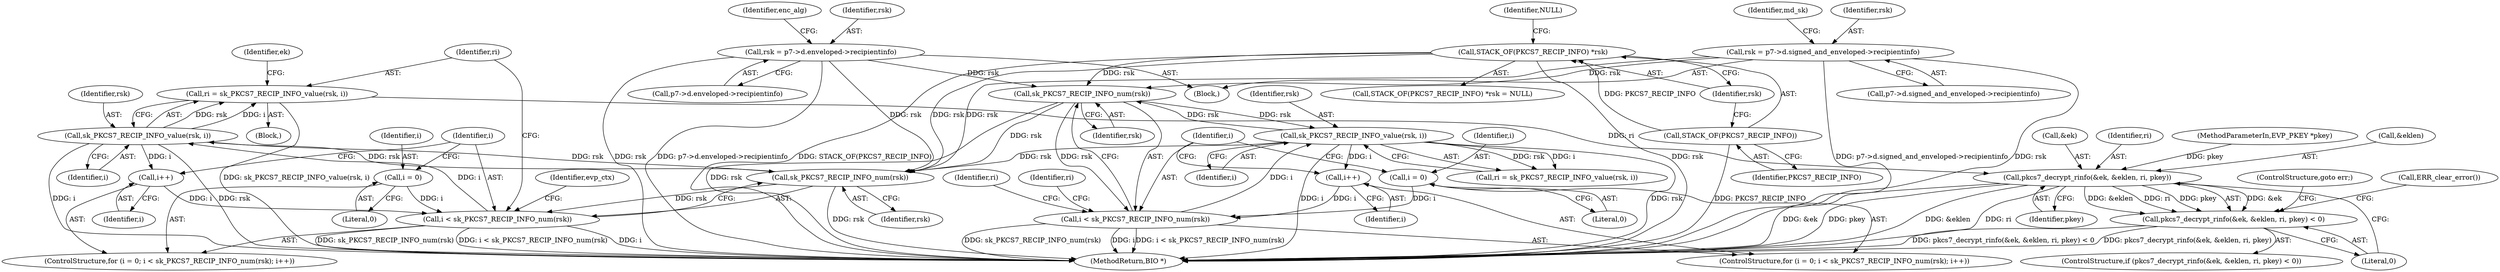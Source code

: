 digraph "0_openssl_59302b600e8d5b77ef144e447bb046fd7ab72686@pointer" {
"1000505" [label="(Call,ri = sk_PKCS7_RECIP_INFO_value(rsk, i))"];
"1000507" [label="(Call,sk_PKCS7_RECIP_INFO_value(rsk, i))"];
"1000500" [label="(Call,sk_PKCS7_RECIP_INFO_num(rsk))"];
"1000314" [label="(Call,rsk = p7->d.enveloped->recipientinfo)"];
"1000461" [label="(Call,sk_PKCS7_RECIP_INFO_num(rsk))"];
"1000159" [label="(Call,STACK_OF(PKCS7_RECIP_INFO) *rsk)"];
"1000160" [label="(Call,STACK_OF(PKCS7_RECIP_INFO))"];
"1000468" [label="(Call,sk_PKCS7_RECIP_INFO_value(rsk, i))"];
"1000459" [label="(Call,i < sk_PKCS7_RECIP_INFO_num(rsk))"];
"1000456" [label="(Call,i = 0)"];
"1000463" [label="(Call,i++)"];
"1000257" [label="(Call,rsk = p7->d.signed_and_enveloped->recipientinfo)"];
"1000498" [label="(Call,i < sk_PKCS7_RECIP_INFO_num(rsk))"];
"1000495" [label="(Call,i = 0)"];
"1000502" [label="(Call,i++)"];
"1000512" [label="(Call,pkcs7_decrypt_rinfo(&ek, &eklen, ri, pkey))"];
"1000511" [label="(Call,pkcs7_decrypt_rinfo(&ek, &eklen, ri, pkey) < 0)"];
"1000512" [label="(Call,pkcs7_decrypt_rinfo(&ek, &eklen, ri, pkey))"];
"1000509" [label="(Identifier,i)"];
"1000482" [label="(Identifier,ri)"];
"1000497" [label="(Literal,0)"];
"1000503" [label="(Identifier,i)"];
"1000467" [label="(Identifier,ri)"];
"1000316" [label="(Call,p7->d.enveloped->recipientinfo)"];
"1000500" [label="(Call,sk_PKCS7_RECIP_INFO_num(rsk))"];
"1000315" [label="(Identifier,rsk)"];
"1000221" [label="(Block,)"];
"1000462" [label="(Identifier,rsk)"];
"1000464" [label="(Identifier,i)"];
"1000258" [label="(Identifier,rsk)"];
"1000314" [label="(Call,rsk = p7->d.enveloped->recipientinfo)"];
"1000267" [label="(Identifier,md_sk)"];
"1000257" [label="(Call,rsk = p7->d.signed_and_enveloped->recipientinfo)"];
"1000495" [label="(Call,i = 0)"];
"1000513" [label="(Call,&ek)"];
"1000496" [label="(Identifier,i)"];
"1000517" [label="(Identifier,ri)"];
"1000498" [label="(Call,i < sk_PKCS7_RECIP_INFO_num(rsk))"];
"1000458" [label="(Literal,0)"];
"1000502" [label="(Call,i++)"];
"1000499" [label="(Identifier,i)"];
"1000505" [label="(Call,ri = sk_PKCS7_RECIP_INFO_value(rsk, i))"];
"1000518" [label="(Identifier,pkey)"];
"1000466" [label="(Call,ri = sk_PKCS7_RECIP_INFO_value(rsk, i))"];
"1000504" [label="(Block,)"];
"1000520" [label="(ControlStructure,goto err;)"];
"1000161" [label="(Identifier,PKCS7_RECIP_INFO)"];
"1000519" [label="(Literal,0)"];
"1000468" [label="(Call,sk_PKCS7_RECIP_INFO_value(rsk, i))"];
"1000457" [label="(Identifier,i)"];
"1000494" [label="(ControlStructure,for (i = 0; i < sk_PKCS7_RECIP_INFO_num(rsk); i++))"];
"1000160" [label="(Call,STACK_OF(PKCS7_RECIP_INFO))"];
"1000501" [label="(Identifier,rsk)"];
"1000460" [label="(Identifier,i)"];
"1000511" [label="(Call,pkcs7_decrypt_rinfo(&ek, &eklen, ri, pkey) < 0)"];
"1000508" [label="(Identifier,rsk)"];
"1000461" [label="(Call,sk_PKCS7_RECIP_INFO_num(rsk))"];
"1000159" [label="(Call,STACK_OF(PKCS7_RECIP_INFO) *rsk)"];
"1000162" [label="(Identifier,rsk)"];
"1000506" [label="(Identifier,ri)"];
"1000112" [label="(MethodParameterIn,EVP_PKEY *pkey)"];
"1000163" [label="(Identifier,NULL)"];
"1000470" [label="(Identifier,i)"];
"1000514" [label="(Identifier,ek)"];
"1000725" [label="(MethodReturn,BIO *)"];
"1000507" [label="(Call,sk_PKCS7_RECIP_INFO_value(rsk, i))"];
"1000537" [label="(Identifier,evp_ctx)"];
"1000463" [label="(Call,i++)"];
"1000521" [label="(Call,ERR_clear_error())"];
"1000510" [label="(ControlStructure,if (pkcs7_decrypt_rinfo(&ek, &eklen, ri, pkey) < 0))"];
"1000469" [label="(Identifier,rsk)"];
"1000455" [label="(ControlStructure,for (i = 0; i < sk_PKCS7_RECIP_INFO_num(rsk); i++))"];
"1000459" [label="(Call,i < sk_PKCS7_RECIP_INFO_num(rsk))"];
"1000259" [label="(Call,p7->d.signed_and_enveloped->recipientinfo)"];
"1000158" [label="(Call,STACK_OF(PKCS7_RECIP_INFO) *rsk = NULL)"];
"1000456" [label="(Call,i = 0)"];
"1000515" [label="(Call,&eklen)"];
"1000324" [label="(Identifier,enc_alg)"];
"1000505" -> "1000504"  [label="AST: "];
"1000505" -> "1000507"  [label="CFG: "];
"1000506" -> "1000505"  [label="AST: "];
"1000507" -> "1000505"  [label="AST: "];
"1000514" -> "1000505"  [label="CFG: "];
"1000505" -> "1000725"  [label="DDG: sk_PKCS7_RECIP_INFO_value(rsk, i)"];
"1000507" -> "1000505"  [label="DDG: rsk"];
"1000507" -> "1000505"  [label="DDG: i"];
"1000505" -> "1000512"  [label="DDG: ri"];
"1000507" -> "1000509"  [label="CFG: "];
"1000508" -> "1000507"  [label="AST: "];
"1000509" -> "1000507"  [label="AST: "];
"1000507" -> "1000725"  [label="DDG: i"];
"1000507" -> "1000725"  [label="DDG: rsk"];
"1000507" -> "1000500"  [label="DDG: rsk"];
"1000507" -> "1000502"  [label="DDG: i"];
"1000500" -> "1000507"  [label="DDG: rsk"];
"1000498" -> "1000507"  [label="DDG: i"];
"1000500" -> "1000498"  [label="AST: "];
"1000500" -> "1000501"  [label="CFG: "];
"1000501" -> "1000500"  [label="AST: "];
"1000498" -> "1000500"  [label="CFG: "];
"1000500" -> "1000725"  [label="DDG: rsk"];
"1000500" -> "1000498"  [label="DDG: rsk"];
"1000314" -> "1000500"  [label="DDG: rsk"];
"1000461" -> "1000500"  [label="DDG: rsk"];
"1000159" -> "1000500"  [label="DDG: rsk"];
"1000468" -> "1000500"  [label="DDG: rsk"];
"1000257" -> "1000500"  [label="DDG: rsk"];
"1000314" -> "1000221"  [label="AST: "];
"1000314" -> "1000316"  [label="CFG: "];
"1000315" -> "1000314"  [label="AST: "];
"1000316" -> "1000314"  [label="AST: "];
"1000324" -> "1000314"  [label="CFG: "];
"1000314" -> "1000725"  [label="DDG: rsk"];
"1000314" -> "1000725"  [label="DDG: p7->d.enveloped->recipientinfo"];
"1000314" -> "1000461"  [label="DDG: rsk"];
"1000461" -> "1000459"  [label="AST: "];
"1000461" -> "1000462"  [label="CFG: "];
"1000462" -> "1000461"  [label="AST: "];
"1000459" -> "1000461"  [label="CFG: "];
"1000461" -> "1000725"  [label="DDG: rsk"];
"1000461" -> "1000459"  [label="DDG: rsk"];
"1000159" -> "1000461"  [label="DDG: rsk"];
"1000468" -> "1000461"  [label="DDG: rsk"];
"1000257" -> "1000461"  [label="DDG: rsk"];
"1000461" -> "1000468"  [label="DDG: rsk"];
"1000159" -> "1000158"  [label="AST: "];
"1000159" -> "1000162"  [label="CFG: "];
"1000160" -> "1000159"  [label="AST: "];
"1000162" -> "1000159"  [label="AST: "];
"1000163" -> "1000159"  [label="CFG: "];
"1000159" -> "1000725"  [label="DDG: STACK_OF(PKCS7_RECIP_INFO)"];
"1000159" -> "1000725"  [label="DDG: rsk"];
"1000160" -> "1000159"  [label="DDG: PKCS7_RECIP_INFO"];
"1000160" -> "1000161"  [label="CFG: "];
"1000161" -> "1000160"  [label="AST: "];
"1000162" -> "1000160"  [label="CFG: "];
"1000160" -> "1000725"  [label="DDG: PKCS7_RECIP_INFO"];
"1000468" -> "1000466"  [label="AST: "];
"1000468" -> "1000470"  [label="CFG: "];
"1000469" -> "1000468"  [label="AST: "];
"1000470" -> "1000468"  [label="AST: "];
"1000466" -> "1000468"  [label="CFG: "];
"1000468" -> "1000725"  [label="DDG: rsk"];
"1000468" -> "1000725"  [label="DDG: i"];
"1000468" -> "1000463"  [label="DDG: i"];
"1000468" -> "1000466"  [label="DDG: rsk"];
"1000468" -> "1000466"  [label="DDG: i"];
"1000459" -> "1000468"  [label="DDG: i"];
"1000459" -> "1000455"  [label="AST: "];
"1000460" -> "1000459"  [label="AST: "];
"1000467" -> "1000459"  [label="CFG: "];
"1000482" -> "1000459"  [label="CFG: "];
"1000459" -> "1000725"  [label="DDG: sk_PKCS7_RECIP_INFO_num(rsk)"];
"1000459" -> "1000725"  [label="DDG: i"];
"1000459" -> "1000725"  [label="DDG: i < sk_PKCS7_RECIP_INFO_num(rsk)"];
"1000456" -> "1000459"  [label="DDG: i"];
"1000463" -> "1000459"  [label="DDG: i"];
"1000456" -> "1000455"  [label="AST: "];
"1000456" -> "1000458"  [label="CFG: "];
"1000457" -> "1000456"  [label="AST: "];
"1000458" -> "1000456"  [label="AST: "];
"1000460" -> "1000456"  [label="CFG: "];
"1000463" -> "1000455"  [label="AST: "];
"1000463" -> "1000464"  [label="CFG: "];
"1000464" -> "1000463"  [label="AST: "];
"1000460" -> "1000463"  [label="CFG: "];
"1000257" -> "1000221"  [label="AST: "];
"1000257" -> "1000259"  [label="CFG: "];
"1000258" -> "1000257"  [label="AST: "];
"1000259" -> "1000257"  [label="AST: "];
"1000267" -> "1000257"  [label="CFG: "];
"1000257" -> "1000725"  [label="DDG: p7->d.signed_and_enveloped->recipientinfo"];
"1000257" -> "1000725"  [label="DDG: rsk"];
"1000498" -> "1000494"  [label="AST: "];
"1000499" -> "1000498"  [label="AST: "];
"1000506" -> "1000498"  [label="CFG: "];
"1000537" -> "1000498"  [label="CFG: "];
"1000498" -> "1000725"  [label="DDG: i < sk_PKCS7_RECIP_INFO_num(rsk)"];
"1000498" -> "1000725"  [label="DDG: i"];
"1000498" -> "1000725"  [label="DDG: sk_PKCS7_RECIP_INFO_num(rsk)"];
"1000495" -> "1000498"  [label="DDG: i"];
"1000502" -> "1000498"  [label="DDG: i"];
"1000495" -> "1000494"  [label="AST: "];
"1000495" -> "1000497"  [label="CFG: "];
"1000496" -> "1000495"  [label="AST: "];
"1000497" -> "1000495"  [label="AST: "];
"1000499" -> "1000495"  [label="CFG: "];
"1000502" -> "1000494"  [label="AST: "];
"1000502" -> "1000503"  [label="CFG: "];
"1000503" -> "1000502"  [label="AST: "];
"1000499" -> "1000502"  [label="CFG: "];
"1000512" -> "1000511"  [label="AST: "];
"1000512" -> "1000518"  [label="CFG: "];
"1000513" -> "1000512"  [label="AST: "];
"1000515" -> "1000512"  [label="AST: "];
"1000517" -> "1000512"  [label="AST: "];
"1000518" -> "1000512"  [label="AST: "];
"1000519" -> "1000512"  [label="CFG: "];
"1000512" -> "1000725"  [label="DDG: &ek"];
"1000512" -> "1000725"  [label="DDG: pkey"];
"1000512" -> "1000725"  [label="DDG: &eklen"];
"1000512" -> "1000725"  [label="DDG: ri"];
"1000512" -> "1000511"  [label="DDG: &ek"];
"1000512" -> "1000511"  [label="DDG: &eklen"];
"1000512" -> "1000511"  [label="DDG: ri"];
"1000512" -> "1000511"  [label="DDG: pkey"];
"1000112" -> "1000512"  [label="DDG: pkey"];
"1000511" -> "1000510"  [label="AST: "];
"1000511" -> "1000519"  [label="CFG: "];
"1000519" -> "1000511"  [label="AST: "];
"1000520" -> "1000511"  [label="CFG: "];
"1000521" -> "1000511"  [label="CFG: "];
"1000511" -> "1000725"  [label="DDG: pkcs7_decrypt_rinfo(&ek, &eklen, ri, pkey) < 0"];
"1000511" -> "1000725"  [label="DDG: pkcs7_decrypt_rinfo(&ek, &eklen, ri, pkey)"];
}
